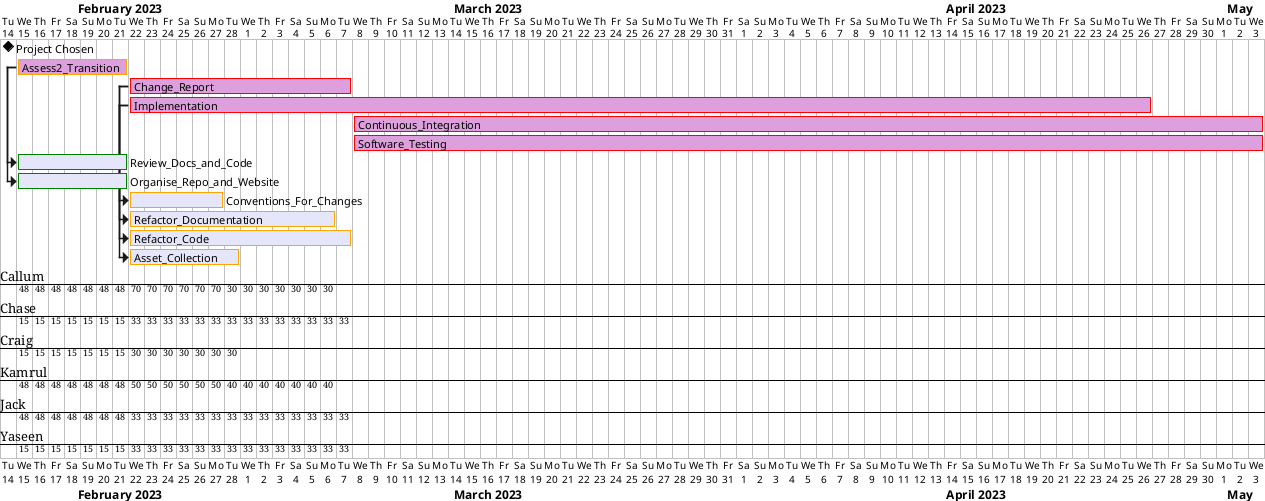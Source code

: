 @startuml
' Preview with Alt D
' Date: 23-02-2023
@startgantt
hide ressources names
skinparam classFontSize 5
'Main Goals
Project starts 2023-02-14
[Project Chosen] happens at 2023-02-14
[Assess2_Transition] lasts 7 days and is colored in Plum/Orange
[Assess2_Transition] starts 2023-02-15
[Change_Report] starts 2023-02-22
[Change_Report] lasts 14 days and is coloured in Plum/Red
[Implementation] starts 2023-02-22
[Implementation] lasts 64 days and is coloured in Plum/Red
[Continuous_Integration] starts 2023-03-08
[Continuous_Integration] lasts 57 days and is coloured in Plum/Red
[Software_Testing] starts 2023-03-08
[Software_Testing] lasts 57 days and is coloured in Plum/Red

'Need to allocate team
' Transition
[Review_Docs_and_Code] on {Callum:15%}{Chase:15%}{Craig:15%}{Kamrul:15%}{Jack:15%}{Yaseen:15%} lasts 6 days and is colored in Lavender/Green and starts after [Assess2_Transition]'s start
[Organise_Repo_and_Website] on {Jack:33%}{Callum:33%}{Kamrul:33%} lasts 6 days and is colored in Lavender/Green and starts after [Assess2_Transition]'s start

' Change_Report
[Conventions_For_Changes] on {Callum:40%}{Kamrul:10%} lasts 3 days and is colored in Lavender/Orange and starts after [Change_Report]'s start
[Refactor_Documentation] on {Kamrul:40%}{Callum:30%} lasts 9 days and is colored in Lavender/Orange and starts after [Change_Report]'s start

' Implementation
[Refactor_Code] on {Yaseen:33%}{Chase:33%}{Jack:33%} lasts 13 days and is colored in Lavender/Orange and starts after [Implementation]'s start
[Asset_Collection] on {Craig:30%} lasts 2 days and is colored in Lavender/Orange and starts after [Implementation]'s start

@endgantt
@enduml
